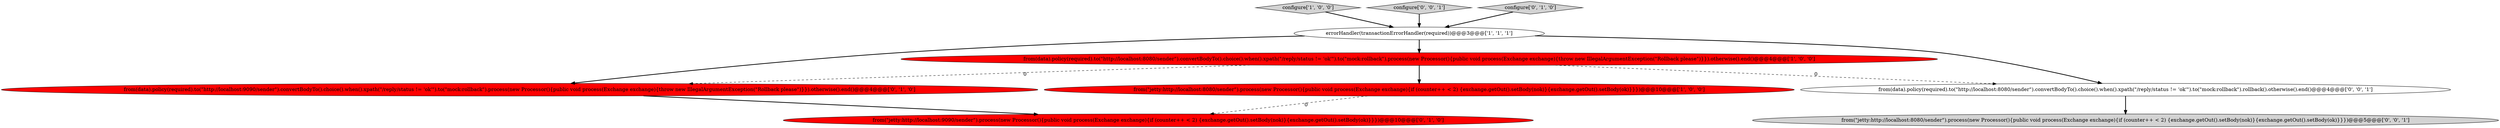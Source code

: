 digraph {
0 [style = filled, label = "configure['1', '0', '0']", fillcolor = lightgray, shape = diamond image = "AAA0AAABBB1BBB"];
7 [style = filled, label = "configure['0', '0', '1']", fillcolor = lightgray, shape = diamond image = "AAA0AAABBB3BBB"];
6 [style = filled, label = "from(data).policy(required).to(\"http://localhost:9090/sender\").convertBodyTo().choice().when().xpath(\"/reply/status != 'ok'\").to(\"mock:rollback\").process(new Processor(){public void process(Exchange exchange){throw new IllegalArgumentException(\"Rollback please\")}}).otherwise().end()@@@4@@@['0', '1', '0']", fillcolor = red, shape = ellipse image = "AAA1AAABBB2BBB"];
3 [style = filled, label = "from(data).policy(required).to(\"http://localhost:8080/sender\").convertBodyTo().choice().when().xpath(\"/reply/status != 'ok'\").to(\"mock:rollback\").process(new Processor(){public void process(Exchange exchange){throw new IllegalArgumentException(\"Rollback please\")}}).otherwise().end()@@@4@@@['1', '0', '0']", fillcolor = red, shape = ellipse image = "AAA1AAABBB1BBB"];
5 [style = filled, label = "from(\"jetty:http://localhost:9090/sender\").process(new Processor(){public void process(Exchange exchange){if (counter++ < 2) {exchange.getOut().setBody(nok)}{exchange.getOut().setBody(ok)}}})@@@10@@@['0', '1', '0']", fillcolor = red, shape = ellipse image = "AAA1AAABBB2BBB"];
9 [style = filled, label = "from(\"jetty:http://localhost:8080/sender\").process(new Processor(){public void process(Exchange exchange){if (counter++ < 2) {exchange.getOut().setBody(nok)}{exchange.getOut().setBody(ok)}}})@@@5@@@['0', '0', '1']", fillcolor = lightgray, shape = ellipse image = "AAA0AAABBB3BBB"];
8 [style = filled, label = "from(data).policy(required).to(\"http://localhost:8080/sender\").convertBodyTo().choice().when().xpath(\"/reply/status != 'ok'\").to(\"mock:rollback\").rollback().otherwise().end()@@@4@@@['0', '0', '1']", fillcolor = white, shape = ellipse image = "AAA0AAABBB3BBB"];
1 [style = filled, label = "from(\"jetty:http://localhost:8080/sender\").process(new Processor(){public void process(Exchange exchange){if (counter++ < 2) {exchange.getOut().setBody(nok)}{exchange.getOut().setBody(ok)}}})@@@10@@@['1', '0', '0']", fillcolor = red, shape = ellipse image = "AAA1AAABBB1BBB"];
4 [style = filled, label = "configure['0', '1', '0']", fillcolor = lightgray, shape = diamond image = "AAA0AAABBB2BBB"];
2 [style = filled, label = "errorHandler(transactionErrorHandler(required))@@@3@@@['1', '1', '1']", fillcolor = white, shape = ellipse image = "AAA0AAABBB1BBB"];
3->8 [style = dashed, label="0"];
6->5 [style = bold, label=""];
3->6 [style = dashed, label="0"];
4->2 [style = bold, label=""];
1->5 [style = dashed, label="0"];
3->1 [style = bold, label=""];
7->2 [style = bold, label=""];
2->6 [style = bold, label=""];
2->3 [style = bold, label=""];
2->8 [style = bold, label=""];
0->2 [style = bold, label=""];
8->9 [style = bold, label=""];
}
